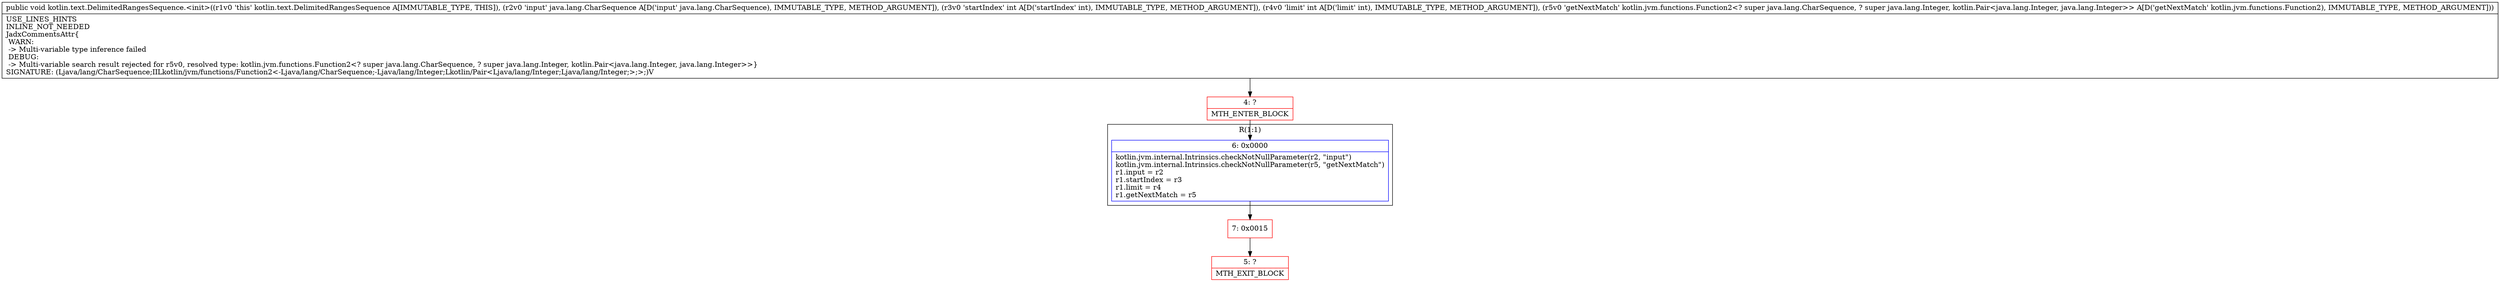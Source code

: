 digraph "CFG forkotlin.text.DelimitedRangesSequence.\<init\>(Ljava\/lang\/CharSequence;IILkotlin\/jvm\/functions\/Function2;)V" {
subgraph cluster_Region_1360110096 {
label = "R(1:1)";
node [shape=record,color=blue];
Node_6 [shape=record,label="{6\:\ 0x0000|kotlin.jvm.internal.Intrinsics.checkNotNullParameter(r2, \"input\")\lkotlin.jvm.internal.Intrinsics.checkNotNullParameter(r5, \"getNextMatch\")\lr1.input = r2\lr1.startIndex = r3\lr1.limit = r4\lr1.getNextMatch = r5\l}"];
}
Node_4 [shape=record,color=red,label="{4\:\ ?|MTH_ENTER_BLOCK\l}"];
Node_7 [shape=record,color=red,label="{7\:\ 0x0015}"];
Node_5 [shape=record,color=red,label="{5\:\ ?|MTH_EXIT_BLOCK\l}"];
MethodNode[shape=record,label="{public void kotlin.text.DelimitedRangesSequence.\<init\>((r1v0 'this' kotlin.text.DelimitedRangesSequence A[IMMUTABLE_TYPE, THIS]), (r2v0 'input' java.lang.CharSequence A[D('input' java.lang.CharSequence), IMMUTABLE_TYPE, METHOD_ARGUMENT]), (r3v0 'startIndex' int A[D('startIndex' int), IMMUTABLE_TYPE, METHOD_ARGUMENT]), (r4v0 'limit' int A[D('limit' int), IMMUTABLE_TYPE, METHOD_ARGUMENT]), (r5v0 'getNextMatch' kotlin.jvm.functions.Function2\<? super java.lang.CharSequence, ? super java.lang.Integer, kotlin.Pair\<java.lang.Integer, java.lang.Integer\>\> A[D('getNextMatch' kotlin.jvm.functions.Function2), IMMUTABLE_TYPE, METHOD_ARGUMENT]))  | USE_LINES_HINTS\lINLINE_NOT_NEEDED\lJadxCommentsAttr\{\l WARN: \l \-\> Multi\-variable type inference failed\l DEBUG: \l \-\> Multi\-variable search result rejected for r5v0, resolved type: kotlin.jvm.functions.Function2\<? super java.lang.CharSequence, ? super java.lang.Integer, kotlin.Pair\<java.lang.Integer, java.lang.Integer\>\>\}\lSIGNATURE: (Ljava\/lang\/CharSequence;IILkotlin\/jvm\/functions\/Function2\<\-Ljava\/lang\/CharSequence;\-Ljava\/lang\/Integer;Lkotlin\/Pair\<Ljava\/lang\/Integer;Ljava\/lang\/Integer;\>;\>;)V\l}"];
MethodNode -> Node_4;Node_6 -> Node_7;
Node_4 -> Node_6;
Node_7 -> Node_5;
}

